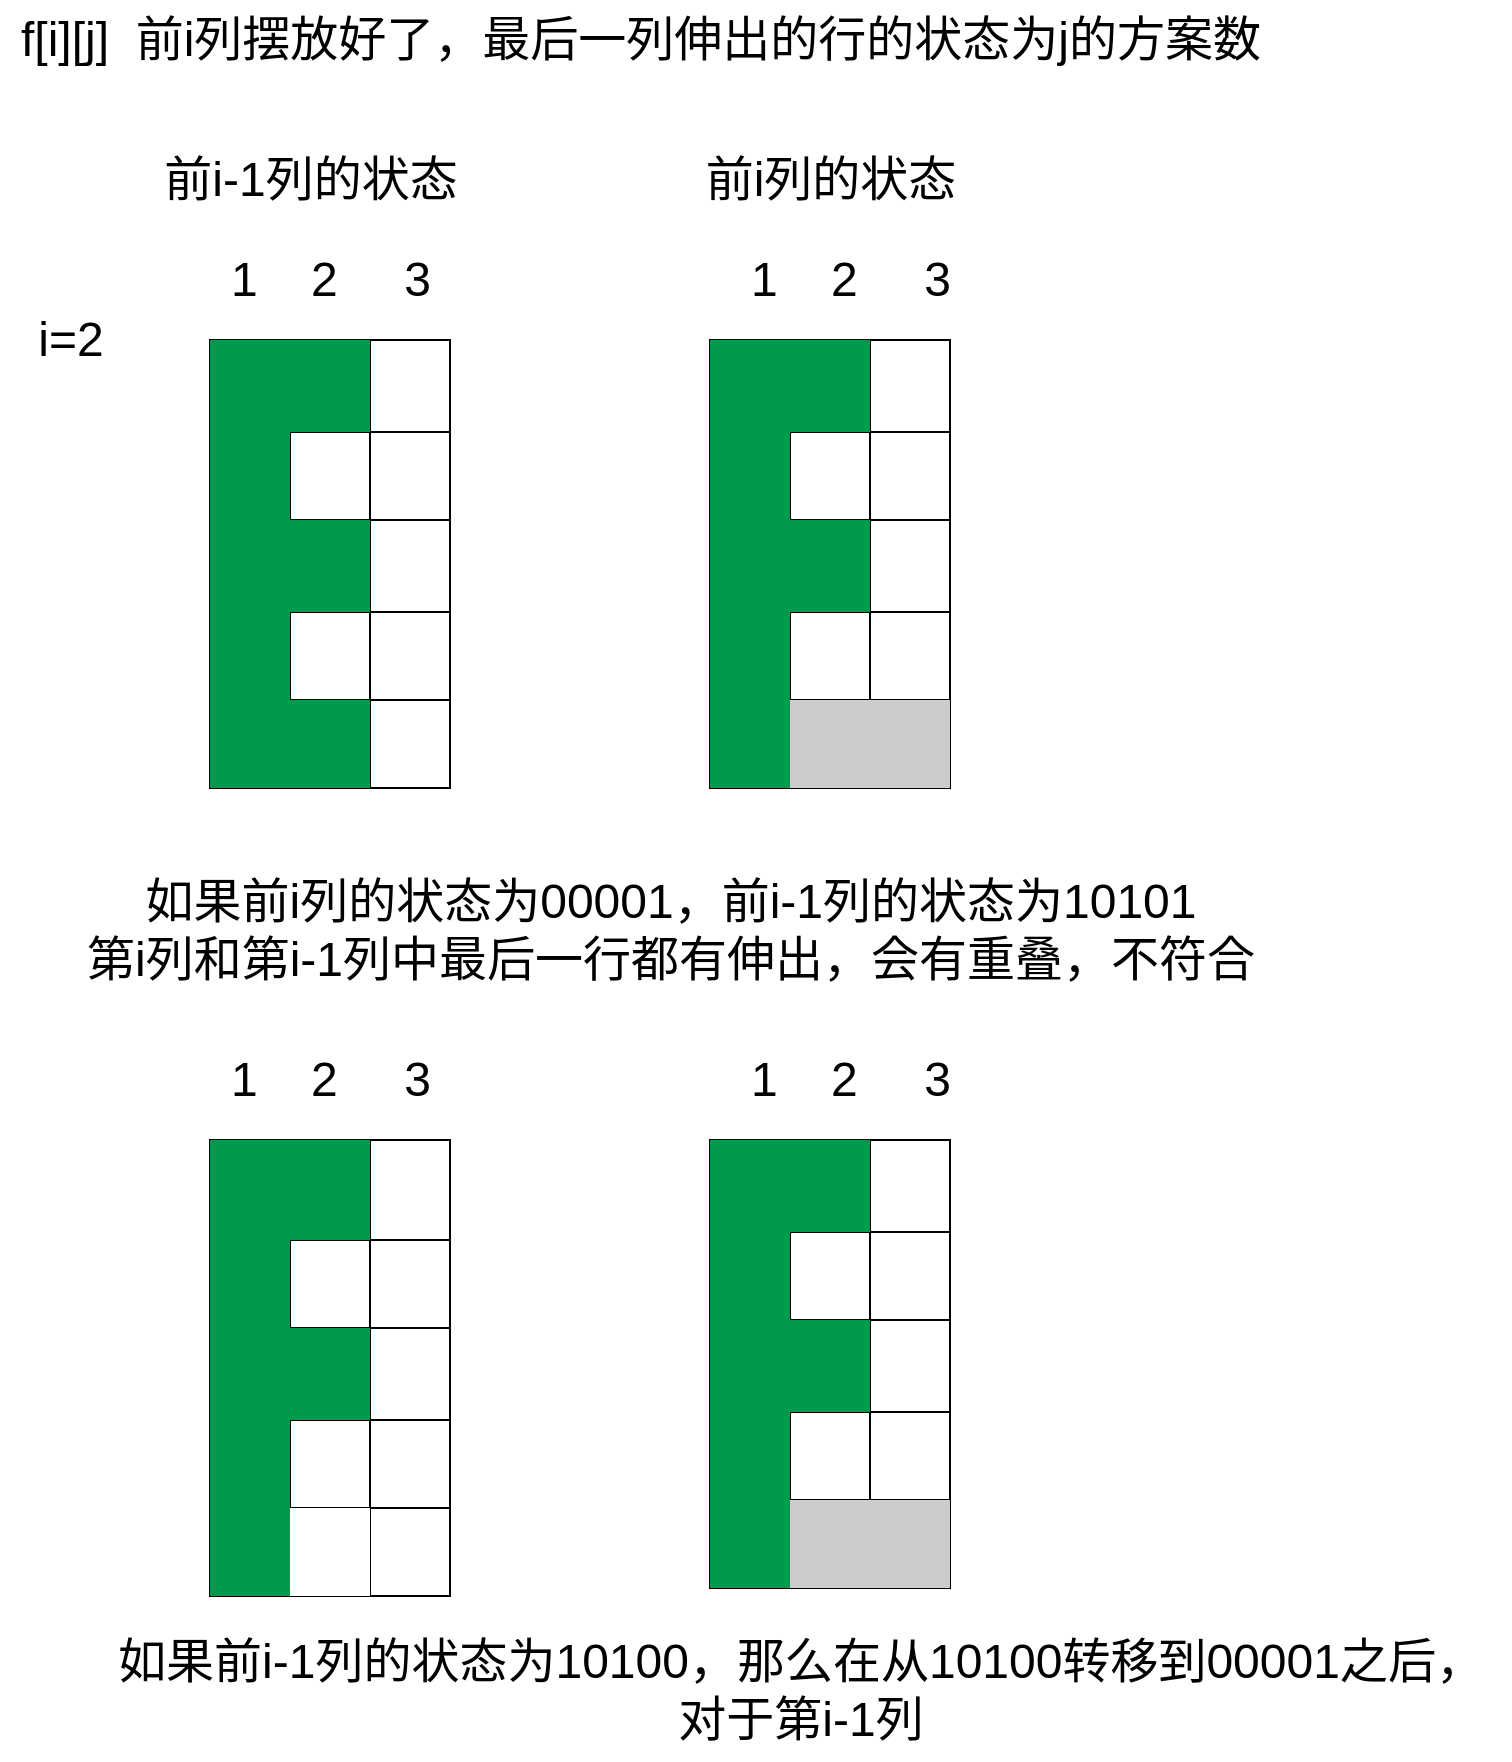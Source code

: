 <mxfile version="20.6.2" type="github">
  <diagram id="s1i5yooGdVgUBMXXOiFS" name="第 1 页">
    <mxGraphModel dx="1422" dy="762" grid="1" gridSize="10" guides="1" tooltips="1" connect="1" arrows="1" fold="1" page="1" pageScale="1" pageWidth="827" pageHeight="1169" math="0" shadow="0">
      <root>
        <mxCell id="0" />
        <mxCell id="1" parent="0" />
        <mxCell id="GDhCXUy0nGOr61agKOmu-1" value="" style="shape=table;startSize=0;container=1;collapsible=0;childLayout=tableLayout;" vertex="1" parent="1">
          <mxGeometry x="130" y="200" width="120" height="224" as="geometry" />
        </mxCell>
        <mxCell id="GDhCXUy0nGOr61agKOmu-2" value="" style="shape=tableRow;horizontal=0;startSize=0;swimlaneHead=0;swimlaneBody=0;top=0;left=0;bottom=0;right=0;collapsible=0;dropTarget=0;fillColor=none;points=[[0,0.5],[1,0.5]];portConstraint=eastwest;" vertex="1" parent="GDhCXUy0nGOr61agKOmu-1">
          <mxGeometry width="120" height="46" as="geometry" />
        </mxCell>
        <mxCell id="GDhCXUy0nGOr61agKOmu-3" value="" style="shape=partialRectangle;html=1;whiteSpace=wrap;connectable=0;overflow=hidden;fillColor=#00994D;top=0;left=0;bottom=0;right=0;pointerEvents=1;" vertex="1" parent="GDhCXUy0nGOr61agKOmu-2">
          <mxGeometry width="40" height="46" as="geometry">
            <mxRectangle width="40" height="46" as="alternateBounds" />
          </mxGeometry>
        </mxCell>
        <mxCell id="GDhCXUy0nGOr61agKOmu-4" value="" style="shape=partialRectangle;html=1;whiteSpace=wrap;connectable=0;overflow=hidden;fillColor=#00994D;top=0;left=0;bottom=0;right=0;pointerEvents=1;" vertex="1" parent="GDhCXUy0nGOr61agKOmu-2">
          <mxGeometry x="40" width="40" height="46" as="geometry">
            <mxRectangle width="40" height="46" as="alternateBounds" />
          </mxGeometry>
        </mxCell>
        <mxCell id="GDhCXUy0nGOr61agKOmu-5" value="" style="shape=partialRectangle;html=1;whiteSpace=wrap;connectable=0;overflow=hidden;fillColor=none;top=0;left=0;bottom=0;right=0;pointerEvents=1;" vertex="1" parent="GDhCXUy0nGOr61agKOmu-2">
          <mxGeometry x="80" width="40" height="46" as="geometry">
            <mxRectangle width="40" height="46" as="alternateBounds" />
          </mxGeometry>
        </mxCell>
        <mxCell id="GDhCXUy0nGOr61agKOmu-6" value="" style="shape=tableRow;horizontal=0;startSize=0;swimlaneHead=0;swimlaneBody=0;top=0;left=0;bottom=0;right=0;collapsible=0;dropTarget=0;fillColor=none;points=[[0,0.5],[1,0.5]];portConstraint=eastwest;" vertex="1" parent="GDhCXUy0nGOr61agKOmu-1">
          <mxGeometry y="46" width="120" height="44" as="geometry" />
        </mxCell>
        <mxCell id="GDhCXUy0nGOr61agKOmu-7" value="" style="shape=partialRectangle;html=1;whiteSpace=wrap;connectable=0;overflow=hidden;fillColor=#00994D;top=0;left=0;bottom=0;right=0;pointerEvents=1;" vertex="1" parent="GDhCXUy0nGOr61agKOmu-6">
          <mxGeometry width="40" height="44" as="geometry">
            <mxRectangle width="40" height="44" as="alternateBounds" />
          </mxGeometry>
        </mxCell>
        <mxCell id="GDhCXUy0nGOr61agKOmu-8" value="" style="shape=partialRectangle;html=1;whiteSpace=wrap;connectable=0;overflow=hidden;fillColor=none;top=0;left=0;bottom=0;right=0;pointerEvents=1;" vertex="1" parent="GDhCXUy0nGOr61agKOmu-6">
          <mxGeometry x="40" width="40" height="44" as="geometry">
            <mxRectangle width="40" height="44" as="alternateBounds" />
          </mxGeometry>
        </mxCell>
        <mxCell id="GDhCXUy0nGOr61agKOmu-9" value="" style="shape=partialRectangle;html=1;whiteSpace=wrap;connectable=0;overflow=hidden;fillColor=none;top=0;left=0;bottom=0;right=0;pointerEvents=1;" vertex="1" parent="GDhCXUy0nGOr61agKOmu-6">
          <mxGeometry x="80" width="40" height="44" as="geometry">
            <mxRectangle width="40" height="44" as="alternateBounds" />
          </mxGeometry>
        </mxCell>
        <mxCell id="GDhCXUy0nGOr61agKOmu-10" value="" style="shape=tableRow;horizontal=0;startSize=0;swimlaneHead=0;swimlaneBody=0;top=0;left=0;bottom=0;right=0;collapsible=0;dropTarget=0;fillColor=none;points=[[0,0.5],[1,0.5]];portConstraint=eastwest;" vertex="1" parent="GDhCXUy0nGOr61agKOmu-1">
          <mxGeometry y="90" width="120" height="46" as="geometry" />
        </mxCell>
        <mxCell id="GDhCXUy0nGOr61agKOmu-11" value="" style="shape=partialRectangle;html=1;whiteSpace=wrap;connectable=0;overflow=hidden;fillColor=#00994D;top=0;left=0;bottom=0;right=0;pointerEvents=1;" vertex="1" parent="GDhCXUy0nGOr61agKOmu-10">
          <mxGeometry width="40" height="46" as="geometry">
            <mxRectangle width="40" height="46" as="alternateBounds" />
          </mxGeometry>
        </mxCell>
        <mxCell id="GDhCXUy0nGOr61agKOmu-12" value="" style="shape=partialRectangle;html=1;whiteSpace=wrap;connectable=0;overflow=hidden;fillColor=#00994D;top=0;left=0;bottom=0;right=0;pointerEvents=1;" vertex="1" parent="GDhCXUy0nGOr61agKOmu-10">
          <mxGeometry x="40" width="40" height="46" as="geometry">
            <mxRectangle width="40" height="46" as="alternateBounds" />
          </mxGeometry>
        </mxCell>
        <mxCell id="GDhCXUy0nGOr61agKOmu-13" value="" style="shape=partialRectangle;html=1;whiteSpace=wrap;connectable=0;overflow=hidden;fillColor=none;top=0;left=0;bottom=0;right=0;pointerEvents=1;" vertex="1" parent="GDhCXUy0nGOr61agKOmu-10">
          <mxGeometry x="80" width="40" height="46" as="geometry">
            <mxRectangle width="40" height="46" as="alternateBounds" />
          </mxGeometry>
        </mxCell>
        <mxCell id="GDhCXUy0nGOr61agKOmu-14" value="" style="shape=tableRow;horizontal=0;startSize=0;swimlaneHead=0;swimlaneBody=0;top=0;left=0;bottom=0;right=0;collapsible=0;dropTarget=0;fillColor=none;points=[[0,0.5],[1,0.5]];portConstraint=eastwest;" vertex="1" parent="GDhCXUy0nGOr61agKOmu-1">
          <mxGeometry y="136" width="120" height="44" as="geometry" />
        </mxCell>
        <mxCell id="GDhCXUy0nGOr61agKOmu-15" value="" style="shape=partialRectangle;html=1;whiteSpace=wrap;connectable=0;overflow=hidden;fillColor=#00994D;top=0;left=0;bottom=0;right=0;pointerEvents=1;" vertex="1" parent="GDhCXUy0nGOr61agKOmu-14">
          <mxGeometry width="40" height="44" as="geometry">
            <mxRectangle width="40" height="44" as="alternateBounds" />
          </mxGeometry>
        </mxCell>
        <mxCell id="GDhCXUy0nGOr61agKOmu-16" value="" style="shape=partialRectangle;html=1;whiteSpace=wrap;connectable=0;overflow=hidden;fillColor=none;top=0;left=0;bottom=0;right=0;pointerEvents=1;" vertex="1" parent="GDhCXUy0nGOr61agKOmu-14">
          <mxGeometry x="40" width="40" height="44" as="geometry">
            <mxRectangle width="40" height="44" as="alternateBounds" />
          </mxGeometry>
        </mxCell>
        <mxCell id="GDhCXUy0nGOr61agKOmu-17" value="" style="shape=partialRectangle;html=1;whiteSpace=wrap;connectable=0;overflow=hidden;fillColor=none;top=0;left=0;bottom=0;right=0;pointerEvents=1;" vertex="1" parent="GDhCXUy0nGOr61agKOmu-14">
          <mxGeometry x="80" width="40" height="44" as="geometry">
            <mxRectangle width="40" height="44" as="alternateBounds" />
          </mxGeometry>
        </mxCell>
        <mxCell id="GDhCXUy0nGOr61agKOmu-80" style="shape=tableRow;horizontal=0;startSize=0;swimlaneHead=0;swimlaneBody=0;top=0;left=0;bottom=0;right=0;collapsible=0;dropTarget=0;fillColor=none;points=[[0,0.5],[1,0.5]];portConstraint=eastwest;" vertex="1" parent="GDhCXUy0nGOr61agKOmu-1">
          <mxGeometry y="180" width="120" height="44" as="geometry" />
        </mxCell>
        <mxCell id="GDhCXUy0nGOr61agKOmu-81" style="shape=partialRectangle;html=1;whiteSpace=wrap;connectable=0;overflow=hidden;fillColor=#00994D;top=0;left=0;bottom=0;right=0;pointerEvents=1;" vertex="1" parent="GDhCXUy0nGOr61agKOmu-80">
          <mxGeometry width="40" height="44" as="geometry">
            <mxRectangle width="40" height="44" as="alternateBounds" />
          </mxGeometry>
        </mxCell>
        <mxCell id="GDhCXUy0nGOr61agKOmu-82" style="shape=partialRectangle;html=1;whiteSpace=wrap;connectable=0;overflow=hidden;fillColor=#00994D;top=0;left=0;bottom=0;right=0;pointerEvents=1;" vertex="1" parent="GDhCXUy0nGOr61agKOmu-80">
          <mxGeometry x="40" width="40" height="44" as="geometry">
            <mxRectangle width="40" height="44" as="alternateBounds" />
          </mxGeometry>
        </mxCell>
        <mxCell id="GDhCXUy0nGOr61agKOmu-83" style="shape=partialRectangle;html=1;whiteSpace=wrap;connectable=0;overflow=hidden;fillColor=none;top=0;left=0;bottom=0;right=0;pointerEvents=1;" vertex="1" parent="GDhCXUy0nGOr61agKOmu-80">
          <mxGeometry x="80" width="40" height="44" as="geometry">
            <mxRectangle width="40" height="44" as="alternateBounds" />
          </mxGeometry>
        </mxCell>
        <mxCell id="GDhCXUy0nGOr61agKOmu-18" value="&lt;font style=&quot;font-size: 24px;&quot;&gt;1&amp;nbsp; &amp;nbsp; 2&amp;nbsp; &amp;nbsp; &amp;nbsp;3&lt;/font&gt;" style="text;html=1;align=center;verticalAlign=middle;resizable=0;points=[];autosize=1;strokeColor=none;fillColor=none;" vertex="1" parent="1">
          <mxGeometry x="130" y="150" width="120" height="40" as="geometry" />
        </mxCell>
        <mxCell id="GDhCXUy0nGOr61agKOmu-55" value="&lt;font style=&quot;font-size: 24px;&quot;&gt;1&amp;nbsp; &amp;nbsp; 2&amp;nbsp; &amp;nbsp; &amp;nbsp;3&lt;/font&gt;" style="text;html=1;align=center;verticalAlign=middle;resizable=0;points=[];autosize=1;strokeColor=none;fillColor=none;" vertex="1" parent="1">
          <mxGeometry x="390" y="150" width="120" height="40" as="geometry" />
        </mxCell>
        <mxCell id="GDhCXUy0nGOr61agKOmu-56" value="如果前i列的状态为00001，前i-1列的状态为10101&lt;br&gt;&lt;div style=&quot;text-align: left;&quot;&gt;第i列和第i-1列中最后一行都有伸出，会有重叠，不符合&lt;/div&gt;" style="text;html=1;align=center;verticalAlign=middle;resizable=0;points=[];autosize=1;strokeColor=none;fillColor=none;fontSize=24;" vertex="1" parent="1">
          <mxGeometry x="55" y="460" width="610" height="70" as="geometry" />
        </mxCell>
        <mxCell id="GDhCXUy0nGOr61agKOmu-129" value="i=2" style="text;html=1;align=center;verticalAlign=middle;resizable=0;points=[];autosize=1;strokeColor=none;fillColor=none;fontSize=24;" vertex="1" parent="1">
          <mxGeometry x="30" y="180" width="60" height="40" as="geometry" />
        </mxCell>
        <mxCell id="GDhCXUy0nGOr61agKOmu-130" value="" style="shape=table;startSize=0;container=1;collapsible=0;childLayout=tableLayout;" vertex="1" parent="1">
          <mxGeometry x="380" y="200" width="120" height="224" as="geometry" />
        </mxCell>
        <mxCell id="GDhCXUy0nGOr61agKOmu-131" value="" style="shape=tableRow;horizontal=0;startSize=0;swimlaneHead=0;swimlaneBody=0;top=0;left=0;bottom=0;right=0;collapsible=0;dropTarget=0;fillColor=none;points=[[0,0.5],[1,0.5]];portConstraint=eastwest;" vertex="1" parent="GDhCXUy0nGOr61agKOmu-130">
          <mxGeometry width="120" height="46" as="geometry" />
        </mxCell>
        <mxCell id="GDhCXUy0nGOr61agKOmu-132" value="" style="shape=partialRectangle;html=1;whiteSpace=wrap;connectable=0;overflow=hidden;fillColor=#00994D;top=0;left=0;bottom=0;right=0;pointerEvents=1;" vertex="1" parent="GDhCXUy0nGOr61agKOmu-131">
          <mxGeometry width="40" height="46" as="geometry">
            <mxRectangle width="40" height="46" as="alternateBounds" />
          </mxGeometry>
        </mxCell>
        <mxCell id="GDhCXUy0nGOr61agKOmu-133" value="" style="shape=partialRectangle;html=1;whiteSpace=wrap;connectable=0;overflow=hidden;fillColor=#00994D;top=0;left=0;bottom=0;right=0;pointerEvents=1;" vertex="1" parent="GDhCXUy0nGOr61agKOmu-131">
          <mxGeometry x="40" width="40" height="46" as="geometry">
            <mxRectangle width="40" height="46" as="alternateBounds" />
          </mxGeometry>
        </mxCell>
        <mxCell id="GDhCXUy0nGOr61agKOmu-134" value="" style="shape=partialRectangle;html=1;whiteSpace=wrap;connectable=0;overflow=hidden;fillColor=none;top=0;left=0;bottom=0;right=0;pointerEvents=1;" vertex="1" parent="GDhCXUy0nGOr61agKOmu-131">
          <mxGeometry x="80" width="40" height="46" as="geometry">
            <mxRectangle width="40" height="46" as="alternateBounds" />
          </mxGeometry>
        </mxCell>
        <mxCell id="GDhCXUy0nGOr61agKOmu-135" value="" style="shape=tableRow;horizontal=0;startSize=0;swimlaneHead=0;swimlaneBody=0;top=0;left=0;bottom=0;right=0;collapsible=0;dropTarget=0;fillColor=none;points=[[0,0.5],[1,0.5]];portConstraint=eastwest;" vertex="1" parent="GDhCXUy0nGOr61agKOmu-130">
          <mxGeometry y="46" width="120" height="44" as="geometry" />
        </mxCell>
        <mxCell id="GDhCXUy0nGOr61agKOmu-136" value="" style="shape=partialRectangle;html=1;whiteSpace=wrap;connectable=0;overflow=hidden;fillColor=#00994D;top=0;left=0;bottom=0;right=0;pointerEvents=1;" vertex="1" parent="GDhCXUy0nGOr61agKOmu-135">
          <mxGeometry width="40" height="44" as="geometry">
            <mxRectangle width="40" height="44" as="alternateBounds" />
          </mxGeometry>
        </mxCell>
        <mxCell id="GDhCXUy0nGOr61agKOmu-137" value="" style="shape=partialRectangle;html=1;whiteSpace=wrap;connectable=0;overflow=hidden;fillColor=none;top=0;left=0;bottom=0;right=0;pointerEvents=1;" vertex="1" parent="GDhCXUy0nGOr61agKOmu-135">
          <mxGeometry x="40" width="40" height="44" as="geometry">
            <mxRectangle width="40" height="44" as="alternateBounds" />
          </mxGeometry>
        </mxCell>
        <mxCell id="GDhCXUy0nGOr61agKOmu-138" value="" style="shape=partialRectangle;html=1;whiteSpace=wrap;connectable=0;overflow=hidden;fillColor=none;top=0;left=0;bottom=0;right=0;pointerEvents=1;" vertex="1" parent="GDhCXUy0nGOr61agKOmu-135">
          <mxGeometry x="80" width="40" height="44" as="geometry">
            <mxRectangle width="40" height="44" as="alternateBounds" />
          </mxGeometry>
        </mxCell>
        <mxCell id="GDhCXUy0nGOr61agKOmu-139" value="" style="shape=tableRow;horizontal=0;startSize=0;swimlaneHead=0;swimlaneBody=0;top=0;left=0;bottom=0;right=0;collapsible=0;dropTarget=0;fillColor=none;points=[[0,0.5],[1,0.5]];portConstraint=eastwest;" vertex="1" parent="GDhCXUy0nGOr61agKOmu-130">
          <mxGeometry y="90" width="120" height="46" as="geometry" />
        </mxCell>
        <mxCell id="GDhCXUy0nGOr61agKOmu-140" value="" style="shape=partialRectangle;html=1;whiteSpace=wrap;connectable=0;overflow=hidden;fillColor=#00994D;top=0;left=0;bottom=0;right=0;pointerEvents=1;" vertex="1" parent="GDhCXUy0nGOr61agKOmu-139">
          <mxGeometry width="40" height="46" as="geometry">
            <mxRectangle width="40" height="46" as="alternateBounds" />
          </mxGeometry>
        </mxCell>
        <mxCell id="GDhCXUy0nGOr61agKOmu-141" value="" style="shape=partialRectangle;html=1;whiteSpace=wrap;connectable=0;overflow=hidden;fillColor=#00994D;top=0;left=0;bottom=0;right=0;pointerEvents=1;" vertex="1" parent="GDhCXUy0nGOr61agKOmu-139">
          <mxGeometry x="40" width="40" height="46" as="geometry">
            <mxRectangle width="40" height="46" as="alternateBounds" />
          </mxGeometry>
        </mxCell>
        <mxCell id="GDhCXUy0nGOr61agKOmu-142" value="" style="shape=partialRectangle;html=1;whiteSpace=wrap;connectable=0;overflow=hidden;fillColor=none;top=0;left=0;bottom=0;right=0;pointerEvents=1;" vertex="1" parent="GDhCXUy0nGOr61agKOmu-139">
          <mxGeometry x="80" width="40" height="46" as="geometry">
            <mxRectangle width="40" height="46" as="alternateBounds" />
          </mxGeometry>
        </mxCell>
        <mxCell id="GDhCXUy0nGOr61agKOmu-143" value="" style="shape=tableRow;horizontal=0;startSize=0;swimlaneHead=0;swimlaneBody=0;top=0;left=0;bottom=0;right=0;collapsible=0;dropTarget=0;fillColor=none;points=[[0,0.5],[1,0.5]];portConstraint=eastwest;" vertex="1" parent="GDhCXUy0nGOr61agKOmu-130">
          <mxGeometry y="136" width="120" height="44" as="geometry" />
        </mxCell>
        <mxCell id="GDhCXUy0nGOr61agKOmu-144" value="" style="shape=partialRectangle;html=1;whiteSpace=wrap;connectable=0;overflow=hidden;fillColor=#00994D;top=0;left=0;bottom=0;right=0;pointerEvents=1;" vertex="1" parent="GDhCXUy0nGOr61agKOmu-143">
          <mxGeometry width="40" height="44" as="geometry">
            <mxRectangle width="40" height="44" as="alternateBounds" />
          </mxGeometry>
        </mxCell>
        <mxCell id="GDhCXUy0nGOr61agKOmu-145" value="" style="shape=partialRectangle;html=1;whiteSpace=wrap;connectable=0;overflow=hidden;fillColor=none;top=0;left=0;bottom=0;right=0;pointerEvents=1;" vertex="1" parent="GDhCXUy0nGOr61agKOmu-143">
          <mxGeometry x="40" width="40" height="44" as="geometry">
            <mxRectangle width="40" height="44" as="alternateBounds" />
          </mxGeometry>
        </mxCell>
        <mxCell id="GDhCXUy0nGOr61agKOmu-146" value="" style="shape=partialRectangle;html=1;whiteSpace=wrap;connectable=0;overflow=hidden;fillColor=none;top=0;left=0;bottom=0;right=0;pointerEvents=1;" vertex="1" parent="GDhCXUy0nGOr61agKOmu-143">
          <mxGeometry x="80" width="40" height="44" as="geometry">
            <mxRectangle width="40" height="44" as="alternateBounds" />
          </mxGeometry>
        </mxCell>
        <mxCell id="GDhCXUy0nGOr61agKOmu-147" style="shape=tableRow;horizontal=0;startSize=0;swimlaneHead=0;swimlaneBody=0;top=0;left=0;bottom=0;right=0;collapsible=0;dropTarget=0;fillColor=none;points=[[0,0.5],[1,0.5]];portConstraint=eastwest;" vertex="1" parent="GDhCXUy0nGOr61agKOmu-130">
          <mxGeometry y="180" width="120" height="44" as="geometry" />
        </mxCell>
        <mxCell id="GDhCXUy0nGOr61agKOmu-148" style="shape=partialRectangle;html=1;whiteSpace=wrap;connectable=0;overflow=hidden;fillColor=#00994D;top=0;left=0;bottom=0;right=0;pointerEvents=1;" vertex="1" parent="GDhCXUy0nGOr61agKOmu-147">
          <mxGeometry width="40" height="44" as="geometry">
            <mxRectangle width="40" height="44" as="alternateBounds" />
          </mxGeometry>
        </mxCell>
        <mxCell id="GDhCXUy0nGOr61agKOmu-149" style="shape=partialRectangle;html=1;whiteSpace=wrap;connectable=0;overflow=hidden;fillColor=#CCCCCC;top=0;left=0;bottom=0;right=0;pointerEvents=1;" vertex="1" parent="GDhCXUy0nGOr61agKOmu-147">
          <mxGeometry x="40" width="40" height="44" as="geometry">
            <mxRectangle width="40" height="44" as="alternateBounds" />
          </mxGeometry>
        </mxCell>
        <mxCell id="GDhCXUy0nGOr61agKOmu-150" style="shape=partialRectangle;html=1;whiteSpace=wrap;connectable=0;overflow=hidden;fillColor=#CCCCCC;top=0;left=0;bottom=0;right=0;pointerEvents=1;" vertex="1" parent="GDhCXUy0nGOr61agKOmu-147">
          <mxGeometry x="80" width="40" height="44" as="geometry">
            <mxRectangle width="40" height="44" as="alternateBounds" />
          </mxGeometry>
        </mxCell>
        <mxCell id="GDhCXUy0nGOr61agKOmu-151" value="f[i][j]&amp;nbsp; 前i列摆放好了，最后一列伸出的行的状态为j的方案数" style="text;html=1;align=center;verticalAlign=middle;resizable=0;points=[];autosize=1;strokeColor=none;fillColor=none;fontSize=24;" vertex="1" parent="1">
          <mxGeometry x="25" y="30" width="640" height="40" as="geometry" />
        </mxCell>
        <mxCell id="GDhCXUy0nGOr61agKOmu-152" value="" style="shape=table;startSize=0;container=1;collapsible=0;childLayout=tableLayout;" vertex="1" parent="1">
          <mxGeometry x="130" y="600" width="120" height="228" as="geometry" />
        </mxCell>
        <mxCell id="GDhCXUy0nGOr61agKOmu-153" value="" style="shape=tableRow;horizontal=0;startSize=0;swimlaneHead=0;swimlaneBody=0;top=0;left=0;bottom=0;right=0;collapsible=0;dropTarget=0;fillColor=none;points=[[0,0.5],[1,0.5]];portConstraint=eastwest;" vertex="1" parent="GDhCXUy0nGOr61agKOmu-152">
          <mxGeometry width="120" height="50" as="geometry" />
        </mxCell>
        <mxCell id="GDhCXUy0nGOr61agKOmu-154" value="" style="shape=partialRectangle;html=1;whiteSpace=wrap;connectable=0;overflow=hidden;fillColor=#00994D;top=0;left=0;bottom=0;right=0;pointerEvents=1;" vertex="1" parent="GDhCXUy0nGOr61agKOmu-153">
          <mxGeometry width="40" height="50" as="geometry">
            <mxRectangle width="40" height="50" as="alternateBounds" />
          </mxGeometry>
        </mxCell>
        <mxCell id="GDhCXUy0nGOr61agKOmu-155" value="" style="shape=partialRectangle;html=1;whiteSpace=wrap;connectable=0;overflow=hidden;fillColor=#00994D;top=0;left=0;bottom=0;right=0;pointerEvents=1;" vertex="1" parent="GDhCXUy0nGOr61agKOmu-153">
          <mxGeometry x="40" width="40" height="50" as="geometry">
            <mxRectangle width="40" height="50" as="alternateBounds" />
          </mxGeometry>
        </mxCell>
        <mxCell id="GDhCXUy0nGOr61agKOmu-156" value="" style="shape=partialRectangle;html=1;whiteSpace=wrap;connectable=0;overflow=hidden;fillColor=none;top=0;left=0;bottom=0;right=0;pointerEvents=1;" vertex="1" parent="GDhCXUy0nGOr61agKOmu-153">
          <mxGeometry x="80" width="40" height="50" as="geometry">
            <mxRectangle width="40" height="50" as="alternateBounds" />
          </mxGeometry>
        </mxCell>
        <mxCell id="GDhCXUy0nGOr61agKOmu-157" value="" style="shape=tableRow;horizontal=0;startSize=0;swimlaneHead=0;swimlaneBody=0;top=0;left=0;bottom=0;right=0;collapsible=0;dropTarget=0;fillColor=none;points=[[0,0.5],[1,0.5]];portConstraint=eastwest;" vertex="1" parent="GDhCXUy0nGOr61agKOmu-152">
          <mxGeometry y="50" width="120" height="44" as="geometry" />
        </mxCell>
        <mxCell id="GDhCXUy0nGOr61agKOmu-158" value="" style="shape=partialRectangle;html=1;whiteSpace=wrap;connectable=0;overflow=hidden;fillColor=#00994D;top=0;left=0;bottom=0;right=0;pointerEvents=1;" vertex="1" parent="GDhCXUy0nGOr61agKOmu-157">
          <mxGeometry width="40" height="44" as="geometry">
            <mxRectangle width="40" height="44" as="alternateBounds" />
          </mxGeometry>
        </mxCell>
        <mxCell id="GDhCXUy0nGOr61agKOmu-159" value="" style="shape=partialRectangle;html=1;whiteSpace=wrap;connectable=0;overflow=hidden;fillColor=none;top=0;left=0;bottom=0;right=0;pointerEvents=1;" vertex="1" parent="GDhCXUy0nGOr61agKOmu-157">
          <mxGeometry x="40" width="40" height="44" as="geometry">
            <mxRectangle width="40" height="44" as="alternateBounds" />
          </mxGeometry>
        </mxCell>
        <mxCell id="GDhCXUy0nGOr61agKOmu-160" value="" style="shape=partialRectangle;html=1;whiteSpace=wrap;connectable=0;overflow=hidden;fillColor=none;top=0;left=0;bottom=0;right=0;pointerEvents=1;" vertex="1" parent="GDhCXUy0nGOr61agKOmu-157">
          <mxGeometry x="80" width="40" height="44" as="geometry">
            <mxRectangle width="40" height="44" as="alternateBounds" />
          </mxGeometry>
        </mxCell>
        <mxCell id="GDhCXUy0nGOr61agKOmu-161" value="" style="shape=tableRow;horizontal=0;startSize=0;swimlaneHead=0;swimlaneBody=0;top=0;left=0;bottom=0;right=0;collapsible=0;dropTarget=0;fillColor=none;points=[[0,0.5],[1,0.5]];portConstraint=eastwest;" vertex="1" parent="GDhCXUy0nGOr61agKOmu-152">
          <mxGeometry y="94" width="120" height="46" as="geometry" />
        </mxCell>
        <mxCell id="GDhCXUy0nGOr61agKOmu-162" value="" style="shape=partialRectangle;html=1;whiteSpace=wrap;connectable=0;overflow=hidden;fillColor=#00994D;top=0;left=0;bottom=0;right=0;pointerEvents=1;" vertex="1" parent="GDhCXUy0nGOr61agKOmu-161">
          <mxGeometry width="40" height="46" as="geometry">
            <mxRectangle width="40" height="46" as="alternateBounds" />
          </mxGeometry>
        </mxCell>
        <mxCell id="GDhCXUy0nGOr61agKOmu-163" value="" style="shape=partialRectangle;html=1;whiteSpace=wrap;connectable=0;overflow=hidden;fillColor=#00994D;top=0;left=0;bottom=0;right=0;pointerEvents=1;" vertex="1" parent="GDhCXUy0nGOr61agKOmu-161">
          <mxGeometry x="40" width="40" height="46" as="geometry">
            <mxRectangle width="40" height="46" as="alternateBounds" />
          </mxGeometry>
        </mxCell>
        <mxCell id="GDhCXUy0nGOr61agKOmu-164" value="" style="shape=partialRectangle;html=1;whiteSpace=wrap;connectable=0;overflow=hidden;fillColor=none;top=0;left=0;bottom=0;right=0;pointerEvents=1;" vertex="1" parent="GDhCXUy0nGOr61agKOmu-161">
          <mxGeometry x="80" width="40" height="46" as="geometry">
            <mxRectangle width="40" height="46" as="alternateBounds" />
          </mxGeometry>
        </mxCell>
        <mxCell id="GDhCXUy0nGOr61agKOmu-165" value="" style="shape=tableRow;horizontal=0;startSize=0;swimlaneHead=0;swimlaneBody=0;top=0;left=0;bottom=0;right=0;collapsible=0;dropTarget=0;fillColor=none;points=[[0,0.5],[1,0.5]];portConstraint=eastwest;" vertex="1" parent="GDhCXUy0nGOr61agKOmu-152">
          <mxGeometry y="140" width="120" height="44" as="geometry" />
        </mxCell>
        <mxCell id="GDhCXUy0nGOr61agKOmu-166" value="" style="shape=partialRectangle;html=1;whiteSpace=wrap;connectable=0;overflow=hidden;fillColor=#00994D;top=0;left=0;bottom=0;right=0;pointerEvents=1;" vertex="1" parent="GDhCXUy0nGOr61agKOmu-165">
          <mxGeometry width="40" height="44" as="geometry">
            <mxRectangle width="40" height="44" as="alternateBounds" />
          </mxGeometry>
        </mxCell>
        <mxCell id="GDhCXUy0nGOr61agKOmu-167" value="" style="shape=partialRectangle;html=1;whiteSpace=wrap;connectable=0;overflow=hidden;fillColor=none;top=0;left=0;bottom=0;right=0;pointerEvents=1;" vertex="1" parent="GDhCXUy0nGOr61agKOmu-165">
          <mxGeometry x="40" width="40" height="44" as="geometry">
            <mxRectangle width="40" height="44" as="alternateBounds" />
          </mxGeometry>
        </mxCell>
        <mxCell id="GDhCXUy0nGOr61agKOmu-168" value="" style="shape=partialRectangle;html=1;whiteSpace=wrap;connectable=0;overflow=hidden;fillColor=none;top=0;left=0;bottom=0;right=0;pointerEvents=1;" vertex="1" parent="GDhCXUy0nGOr61agKOmu-165">
          <mxGeometry x="80" width="40" height="44" as="geometry">
            <mxRectangle width="40" height="44" as="alternateBounds" />
          </mxGeometry>
        </mxCell>
        <mxCell id="GDhCXUy0nGOr61agKOmu-169" style="shape=tableRow;horizontal=0;startSize=0;swimlaneHead=0;swimlaneBody=0;top=0;left=0;bottom=0;right=0;collapsible=0;dropTarget=0;fillColor=none;points=[[0,0.5],[1,0.5]];portConstraint=eastwest;" vertex="1" parent="GDhCXUy0nGOr61agKOmu-152">
          <mxGeometry y="184" width="120" height="44" as="geometry" />
        </mxCell>
        <mxCell id="GDhCXUy0nGOr61agKOmu-170" style="shape=partialRectangle;html=1;whiteSpace=wrap;connectable=0;overflow=hidden;fillColor=#00994D;top=0;left=0;bottom=0;right=0;pointerEvents=1;" vertex="1" parent="GDhCXUy0nGOr61agKOmu-169">
          <mxGeometry width="40" height="44" as="geometry">
            <mxRectangle width="40" height="44" as="alternateBounds" />
          </mxGeometry>
        </mxCell>
        <mxCell id="GDhCXUy0nGOr61agKOmu-171" style="shape=partialRectangle;html=1;whiteSpace=wrap;connectable=0;overflow=hidden;fillColor=#FFFFFF;top=0;left=0;bottom=0;right=0;pointerEvents=1;" vertex="1" parent="GDhCXUy0nGOr61agKOmu-169">
          <mxGeometry x="40" width="40" height="44" as="geometry">
            <mxRectangle width="40" height="44" as="alternateBounds" />
          </mxGeometry>
        </mxCell>
        <mxCell id="GDhCXUy0nGOr61agKOmu-172" style="shape=partialRectangle;html=1;whiteSpace=wrap;connectable=0;overflow=hidden;fillColor=none;top=0;left=0;bottom=0;right=0;pointerEvents=1;" vertex="1" parent="GDhCXUy0nGOr61agKOmu-169">
          <mxGeometry x="80" width="40" height="44" as="geometry">
            <mxRectangle width="40" height="44" as="alternateBounds" />
          </mxGeometry>
        </mxCell>
        <mxCell id="GDhCXUy0nGOr61agKOmu-173" value="&lt;font style=&quot;font-size: 24px;&quot;&gt;1&amp;nbsp; &amp;nbsp; 2&amp;nbsp; &amp;nbsp; &amp;nbsp;3&lt;/font&gt;" style="text;html=1;align=center;verticalAlign=middle;resizable=0;points=[];autosize=1;strokeColor=none;fillColor=none;" vertex="1" parent="1">
          <mxGeometry x="130" y="550" width="120" height="40" as="geometry" />
        </mxCell>
        <mxCell id="GDhCXUy0nGOr61agKOmu-174" value="&lt;font style=&quot;font-size: 24px;&quot;&gt;1&amp;nbsp; &amp;nbsp; 2&amp;nbsp; &amp;nbsp; &amp;nbsp;3&lt;/font&gt;" style="text;html=1;align=center;verticalAlign=middle;resizable=0;points=[];autosize=1;strokeColor=none;fillColor=none;" vertex="1" parent="1">
          <mxGeometry x="390" y="550" width="120" height="40" as="geometry" />
        </mxCell>
        <mxCell id="GDhCXUy0nGOr61agKOmu-175" value="" style="shape=table;startSize=0;container=1;collapsible=0;childLayout=tableLayout;" vertex="1" parent="1">
          <mxGeometry x="380" y="600" width="120" height="224" as="geometry" />
        </mxCell>
        <mxCell id="GDhCXUy0nGOr61agKOmu-176" value="" style="shape=tableRow;horizontal=0;startSize=0;swimlaneHead=0;swimlaneBody=0;top=0;left=0;bottom=0;right=0;collapsible=0;dropTarget=0;fillColor=none;points=[[0,0.5],[1,0.5]];portConstraint=eastwest;" vertex="1" parent="GDhCXUy0nGOr61agKOmu-175">
          <mxGeometry width="120" height="46" as="geometry" />
        </mxCell>
        <mxCell id="GDhCXUy0nGOr61agKOmu-177" value="" style="shape=partialRectangle;html=1;whiteSpace=wrap;connectable=0;overflow=hidden;fillColor=#00994D;top=0;left=0;bottom=0;right=0;pointerEvents=1;" vertex="1" parent="GDhCXUy0nGOr61agKOmu-176">
          <mxGeometry width="40" height="46" as="geometry">
            <mxRectangle width="40" height="46" as="alternateBounds" />
          </mxGeometry>
        </mxCell>
        <mxCell id="GDhCXUy0nGOr61agKOmu-178" value="" style="shape=partialRectangle;html=1;whiteSpace=wrap;connectable=0;overflow=hidden;fillColor=#00994D;top=0;left=0;bottom=0;right=0;pointerEvents=1;" vertex="1" parent="GDhCXUy0nGOr61agKOmu-176">
          <mxGeometry x="40" width="40" height="46" as="geometry">
            <mxRectangle width="40" height="46" as="alternateBounds" />
          </mxGeometry>
        </mxCell>
        <mxCell id="GDhCXUy0nGOr61agKOmu-179" value="" style="shape=partialRectangle;html=1;whiteSpace=wrap;connectable=0;overflow=hidden;fillColor=none;top=0;left=0;bottom=0;right=0;pointerEvents=1;" vertex="1" parent="GDhCXUy0nGOr61agKOmu-176">
          <mxGeometry x="80" width="40" height="46" as="geometry">
            <mxRectangle width="40" height="46" as="alternateBounds" />
          </mxGeometry>
        </mxCell>
        <mxCell id="GDhCXUy0nGOr61agKOmu-180" value="" style="shape=tableRow;horizontal=0;startSize=0;swimlaneHead=0;swimlaneBody=0;top=0;left=0;bottom=0;right=0;collapsible=0;dropTarget=0;fillColor=none;points=[[0,0.5],[1,0.5]];portConstraint=eastwest;" vertex="1" parent="GDhCXUy0nGOr61agKOmu-175">
          <mxGeometry y="46" width="120" height="44" as="geometry" />
        </mxCell>
        <mxCell id="GDhCXUy0nGOr61agKOmu-181" value="" style="shape=partialRectangle;html=1;whiteSpace=wrap;connectable=0;overflow=hidden;fillColor=#00994D;top=0;left=0;bottom=0;right=0;pointerEvents=1;" vertex="1" parent="GDhCXUy0nGOr61agKOmu-180">
          <mxGeometry width="40" height="44" as="geometry">
            <mxRectangle width="40" height="44" as="alternateBounds" />
          </mxGeometry>
        </mxCell>
        <mxCell id="GDhCXUy0nGOr61agKOmu-182" value="" style="shape=partialRectangle;html=1;whiteSpace=wrap;connectable=0;overflow=hidden;fillColor=none;top=0;left=0;bottom=0;right=0;pointerEvents=1;" vertex="1" parent="GDhCXUy0nGOr61agKOmu-180">
          <mxGeometry x="40" width="40" height="44" as="geometry">
            <mxRectangle width="40" height="44" as="alternateBounds" />
          </mxGeometry>
        </mxCell>
        <mxCell id="GDhCXUy0nGOr61agKOmu-183" value="" style="shape=partialRectangle;html=1;whiteSpace=wrap;connectable=0;overflow=hidden;fillColor=none;top=0;left=0;bottom=0;right=0;pointerEvents=1;" vertex="1" parent="GDhCXUy0nGOr61agKOmu-180">
          <mxGeometry x="80" width="40" height="44" as="geometry">
            <mxRectangle width="40" height="44" as="alternateBounds" />
          </mxGeometry>
        </mxCell>
        <mxCell id="GDhCXUy0nGOr61agKOmu-184" value="" style="shape=tableRow;horizontal=0;startSize=0;swimlaneHead=0;swimlaneBody=0;top=0;left=0;bottom=0;right=0;collapsible=0;dropTarget=0;fillColor=none;points=[[0,0.5],[1,0.5]];portConstraint=eastwest;" vertex="1" parent="GDhCXUy0nGOr61agKOmu-175">
          <mxGeometry y="90" width="120" height="46" as="geometry" />
        </mxCell>
        <mxCell id="GDhCXUy0nGOr61agKOmu-185" value="" style="shape=partialRectangle;html=1;whiteSpace=wrap;connectable=0;overflow=hidden;fillColor=#00994D;top=0;left=0;bottom=0;right=0;pointerEvents=1;" vertex="1" parent="GDhCXUy0nGOr61agKOmu-184">
          <mxGeometry width="40" height="46" as="geometry">
            <mxRectangle width="40" height="46" as="alternateBounds" />
          </mxGeometry>
        </mxCell>
        <mxCell id="GDhCXUy0nGOr61agKOmu-186" value="" style="shape=partialRectangle;html=1;whiteSpace=wrap;connectable=0;overflow=hidden;fillColor=#00994D;top=0;left=0;bottom=0;right=0;pointerEvents=1;" vertex="1" parent="GDhCXUy0nGOr61agKOmu-184">
          <mxGeometry x="40" width="40" height="46" as="geometry">
            <mxRectangle width="40" height="46" as="alternateBounds" />
          </mxGeometry>
        </mxCell>
        <mxCell id="GDhCXUy0nGOr61agKOmu-187" value="" style="shape=partialRectangle;html=1;whiteSpace=wrap;connectable=0;overflow=hidden;fillColor=none;top=0;left=0;bottom=0;right=0;pointerEvents=1;" vertex="1" parent="GDhCXUy0nGOr61agKOmu-184">
          <mxGeometry x="80" width="40" height="46" as="geometry">
            <mxRectangle width="40" height="46" as="alternateBounds" />
          </mxGeometry>
        </mxCell>
        <mxCell id="GDhCXUy0nGOr61agKOmu-188" value="" style="shape=tableRow;horizontal=0;startSize=0;swimlaneHead=0;swimlaneBody=0;top=0;left=0;bottom=0;right=0;collapsible=0;dropTarget=0;fillColor=none;points=[[0,0.5],[1,0.5]];portConstraint=eastwest;" vertex="1" parent="GDhCXUy0nGOr61agKOmu-175">
          <mxGeometry y="136" width="120" height="44" as="geometry" />
        </mxCell>
        <mxCell id="GDhCXUy0nGOr61agKOmu-189" value="" style="shape=partialRectangle;html=1;whiteSpace=wrap;connectable=0;overflow=hidden;fillColor=#00994D;top=0;left=0;bottom=0;right=0;pointerEvents=1;" vertex="1" parent="GDhCXUy0nGOr61agKOmu-188">
          <mxGeometry width="40" height="44" as="geometry">
            <mxRectangle width="40" height="44" as="alternateBounds" />
          </mxGeometry>
        </mxCell>
        <mxCell id="GDhCXUy0nGOr61agKOmu-190" value="" style="shape=partialRectangle;html=1;whiteSpace=wrap;connectable=0;overflow=hidden;fillColor=none;top=0;left=0;bottom=0;right=0;pointerEvents=1;" vertex="1" parent="GDhCXUy0nGOr61agKOmu-188">
          <mxGeometry x="40" width="40" height="44" as="geometry">
            <mxRectangle width="40" height="44" as="alternateBounds" />
          </mxGeometry>
        </mxCell>
        <mxCell id="GDhCXUy0nGOr61agKOmu-191" value="" style="shape=partialRectangle;html=1;whiteSpace=wrap;connectable=0;overflow=hidden;fillColor=none;top=0;left=0;bottom=0;right=0;pointerEvents=1;" vertex="1" parent="GDhCXUy0nGOr61agKOmu-188">
          <mxGeometry x="80" width="40" height="44" as="geometry">
            <mxRectangle width="40" height="44" as="alternateBounds" />
          </mxGeometry>
        </mxCell>
        <mxCell id="GDhCXUy0nGOr61agKOmu-192" style="shape=tableRow;horizontal=0;startSize=0;swimlaneHead=0;swimlaneBody=0;top=0;left=0;bottom=0;right=0;collapsible=0;dropTarget=0;fillColor=none;points=[[0,0.5],[1,0.5]];portConstraint=eastwest;" vertex="1" parent="GDhCXUy0nGOr61agKOmu-175">
          <mxGeometry y="180" width="120" height="44" as="geometry" />
        </mxCell>
        <mxCell id="GDhCXUy0nGOr61agKOmu-193" style="shape=partialRectangle;html=1;whiteSpace=wrap;connectable=0;overflow=hidden;fillColor=#00994D;top=0;left=0;bottom=0;right=0;pointerEvents=1;" vertex="1" parent="GDhCXUy0nGOr61agKOmu-192">
          <mxGeometry width="40" height="44" as="geometry">
            <mxRectangle width="40" height="44" as="alternateBounds" />
          </mxGeometry>
        </mxCell>
        <mxCell id="GDhCXUy0nGOr61agKOmu-194" style="shape=partialRectangle;html=1;whiteSpace=wrap;connectable=0;overflow=hidden;fillColor=#CCCCCC;top=0;left=0;bottom=0;right=0;pointerEvents=1;" vertex="1" parent="GDhCXUy0nGOr61agKOmu-192">
          <mxGeometry x="40" width="40" height="44" as="geometry">
            <mxRectangle width="40" height="44" as="alternateBounds" />
          </mxGeometry>
        </mxCell>
        <mxCell id="GDhCXUy0nGOr61agKOmu-195" style="shape=partialRectangle;html=1;whiteSpace=wrap;connectable=0;overflow=hidden;fillColor=#CCCCCC;top=0;left=0;bottom=0;right=0;pointerEvents=1;" vertex="1" parent="GDhCXUy0nGOr61agKOmu-192">
          <mxGeometry x="80" width="40" height="44" as="geometry">
            <mxRectangle width="40" height="44" as="alternateBounds" />
          </mxGeometry>
        </mxCell>
        <mxCell id="GDhCXUy0nGOr61agKOmu-196" value="如果前i-1列的状态为10100，那么在从10100转移到00001之后，&lt;br&gt;对于第i-1列" style="text;html=1;align=center;verticalAlign=middle;resizable=0;points=[];autosize=1;strokeColor=none;fillColor=none;fontSize=24;" vertex="1" parent="1">
          <mxGeometry x="70" y="840" width="710" height="70" as="geometry" />
        </mxCell>
        <mxCell id="GDhCXUy0nGOr61agKOmu-197" value="前i-1列的状态" style="text;html=1;align=center;verticalAlign=middle;resizable=0;points=[];autosize=1;strokeColor=none;fillColor=none;fontSize=24;" vertex="1" parent="1">
          <mxGeometry x="95" y="100" width="170" height="40" as="geometry" />
        </mxCell>
        <mxCell id="GDhCXUy0nGOr61agKOmu-199" value="前i列的状态" style="text;html=1;align=center;verticalAlign=middle;resizable=0;points=[];autosize=1;strokeColor=none;fillColor=none;fontSize=24;" vertex="1" parent="1">
          <mxGeometry x="365" y="100" width="150" height="40" as="geometry" />
        </mxCell>
      </root>
    </mxGraphModel>
  </diagram>
</mxfile>
